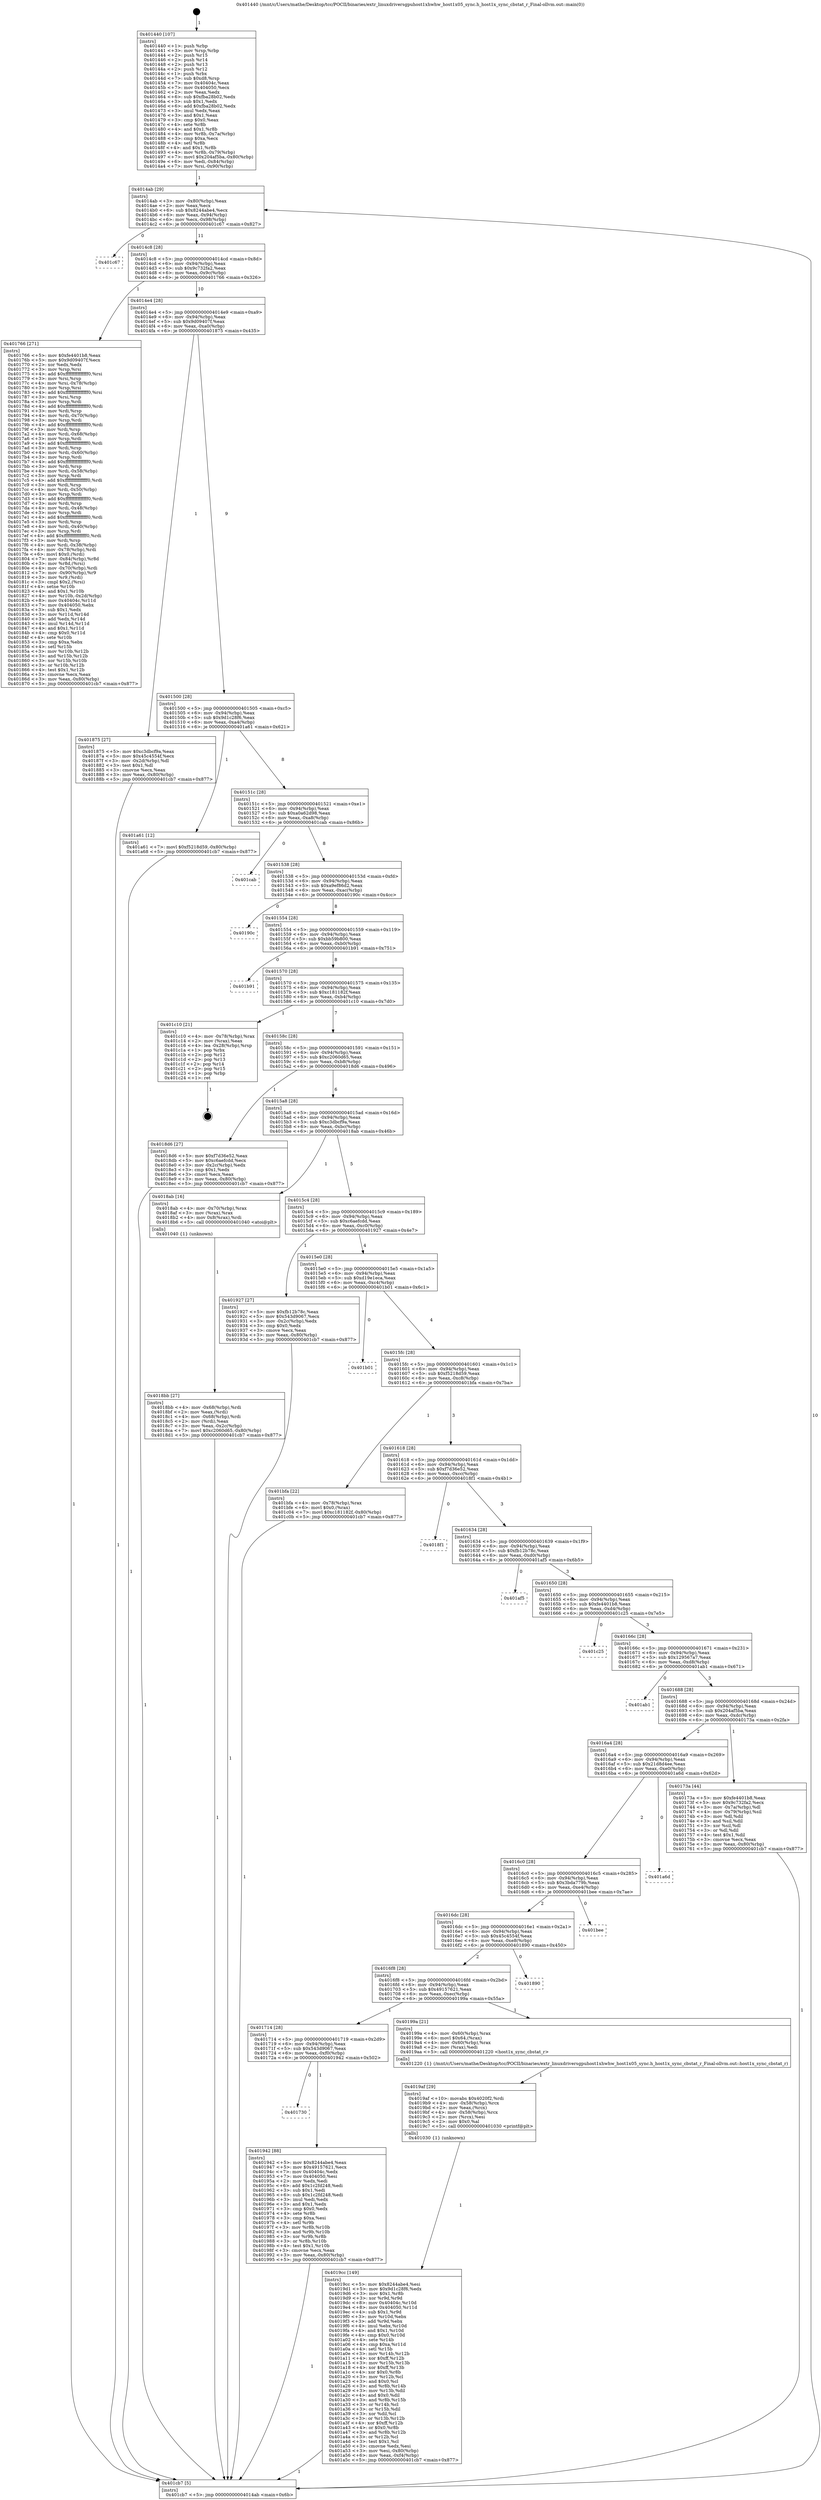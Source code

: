 digraph "0x401440" {
  label = "0x401440 (/mnt/c/Users/mathe/Desktop/tcc/POCII/binaries/extr_linuxdriversgpuhost1xhwhw_host1x05_sync.h_host1x_sync_cbstat_r_Final-ollvm.out::main(0))"
  labelloc = "t"
  node[shape=record]

  Entry [label="",width=0.3,height=0.3,shape=circle,fillcolor=black,style=filled]
  "0x4014ab" [label="{
     0x4014ab [29]\l
     | [instrs]\l
     &nbsp;&nbsp;0x4014ab \<+3\>: mov -0x80(%rbp),%eax\l
     &nbsp;&nbsp;0x4014ae \<+2\>: mov %eax,%ecx\l
     &nbsp;&nbsp;0x4014b0 \<+6\>: sub $0x8244abe4,%ecx\l
     &nbsp;&nbsp;0x4014b6 \<+6\>: mov %eax,-0x94(%rbp)\l
     &nbsp;&nbsp;0x4014bc \<+6\>: mov %ecx,-0x98(%rbp)\l
     &nbsp;&nbsp;0x4014c2 \<+6\>: je 0000000000401c67 \<main+0x827\>\l
  }"]
  "0x401c67" [label="{
     0x401c67\l
  }", style=dashed]
  "0x4014c8" [label="{
     0x4014c8 [28]\l
     | [instrs]\l
     &nbsp;&nbsp;0x4014c8 \<+5\>: jmp 00000000004014cd \<main+0x8d\>\l
     &nbsp;&nbsp;0x4014cd \<+6\>: mov -0x94(%rbp),%eax\l
     &nbsp;&nbsp;0x4014d3 \<+5\>: sub $0x9c732fa2,%eax\l
     &nbsp;&nbsp;0x4014d8 \<+6\>: mov %eax,-0x9c(%rbp)\l
     &nbsp;&nbsp;0x4014de \<+6\>: je 0000000000401766 \<main+0x326\>\l
  }"]
  Exit [label="",width=0.3,height=0.3,shape=circle,fillcolor=black,style=filled,peripheries=2]
  "0x401766" [label="{
     0x401766 [271]\l
     | [instrs]\l
     &nbsp;&nbsp;0x401766 \<+5\>: mov $0xfe4401b8,%eax\l
     &nbsp;&nbsp;0x40176b \<+5\>: mov $0x9d09407f,%ecx\l
     &nbsp;&nbsp;0x401770 \<+2\>: xor %edx,%edx\l
     &nbsp;&nbsp;0x401772 \<+3\>: mov %rsp,%rsi\l
     &nbsp;&nbsp;0x401775 \<+4\>: add $0xfffffffffffffff0,%rsi\l
     &nbsp;&nbsp;0x401779 \<+3\>: mov %rsi,%rsp\l
     &nbsp;&nbsp;0x40177c \<+4\>: mov %rsi,-0x78(%rbp)\l
     &nbsp;&nbsp;0x401780 \<+3\>: mov %rsp,%rsi\l
     &nbsp;&nbsp;0x401783 \<+4\>: add $0xfffffffffffffff0,%rsi\l
     &nbsp;&nbsp;0x401787 \<+3\>: mov %rsi,%rsp\l
     &nbsp;&nbsp;0x40178a \<+3\>: mov %rsp,%rdi\l
     &nbsp;&nbsp;0x40178d \<+4\>: add $0xfffffffffffffff0,%rdi\l
     &nbsp;&nbsp;0x401791 \<+3\>: mov %rdi,%rsp\l
     &nbsp;&nbsp;0x401794 \<+4\>: mov %rdi,-0x70(%rbp)\l
     &nbsp;&nbsp;0x401798 \<+3\>: mov %rsp,%rdi\l
     &nbsp;&nbsp;0x40179b \<+4\>: add $0xfffffffffffffff0,%rdi\l
     &nbsp;&nbsp;0x40179f \<+3\>: mov %rdi,%rsp\l
     &nbsp;&nbsp;0x4017a2 \<+4\>: mov %rdi,-0x68(%rbp)\l
     &nbsp;&nbsp;0x4017a6 \<+3\>: mov %rsp,%rdi\l
     &nbsp;&nbsp;0x4017a9 \<+4\>: add $0xfffffffffffffff0,%rdi\l
     &nbsp;&nbsp;0x4017ad \<+3\>: mov %rdi,%rsp\l
     &nbsp;&nbsp;0x4017b0 \<+4\>: mov %rdi,-0x60(%rbp)\l
     &nbsp;&nbsp;0x4017b4 \<+3\>: mov %rsp,%rdi\l
     &nbsp;&nbsp;0x4017b7 \<+4\>: add $0xfffffffffffffff0,%rdi\l
     &nbsp;&nbsp;0x4017bb \<+3\>: mov %rdi,%rsp\l
     &nbsp;&nbsp;0x4017be \<+4\>: mov %rdi,-0x58(%rbp)\l
     &nbsp;&nbsp;0x4017c2 \<+3\>: mov %rsp,%rdi\l
     &nbsp;&nbsp;0x4017c5 \<+4\>: add $0xfffffffffffffff0,%rdi\l
     &nbsp;&nbsp;0x4017c9 \<+3\>: mov %rdi,%rsp\l
     &nbsp;&nbsp;0x4017cc \<+4\>: mov %rdi,-0x50(%rbp)\l
     &nbsp;&nbsp;0x4017d0 \<+3\>: mov %rsp,%rdi\l
     &nbsp;&nbsp;0x4017d3 \<+4\>: add $0xfffffffffffffff0,%rdi\l
     &nbsp;&nbsp;0x4017d7 \<+3\>: mov %rdi,%rsp\l
     &nbsp;&nbsp;0x4017da \<+4\>: mov %rdi,-0x48(%rbp)\l
     &nbsp;&nbsp;0x4017de \<+3\>: mov %rsp,%rdi\l
     &nbsp;&nbsp;0x4017e1 \<+4\>: add $0xfffffffffffffff0,%rdi\l
     &nbsp;&nbsp;0x4017e5 \<+3\>: mov %rdi,%rsp\l
     &nbsp;&nbsp;0x4017e8 \<+4\>: mov %rdi,-0x40(%rbp)\l
     &nbsp;&nbsp;0x4017ec \<+3\>: mov %rsp,%rdi\l
     &nbsp;&nbsp;0x4017ef \<+4\>: add $0xfffffffffffffff0,%rdi\l
     &nbsp;&nbsp;0x4017f3 \<+3\>: mov %rdi,%rsp\l
     &nbsp;&nbsp;0x4017f6 \<+4\>: mov %rdi,-0x38(%rbp)\l
     &nbsp;&nbsp;0x4017fa \<+4\>: mov -0x78(%rbp),%rdi\l
     &nbsp;&nbsp;0x4017fe \<+6\>: movl $0x0,(%rdi)\l
     &nbsp;&nbsp;0x401804 \<+7\>: mov -0x84(%rbp),%r8d\l
     &nbsp;&nbsp;0x40180b \<+3\>: mov %r8d,(%rsi)\l
     &nbsp;&nbsp;0x40180e \<+4\>: mov -0x70(%rbp),%rdi\l
     &nbsp;&nbsp;0x401812 \<+7\>: mov -0x90(%rbp),%r9\l
     &nbsp;&nbsp;0x401819 \<+3\>: mov %r9,(%rdi)\l
     &nbsp;&nbsp;0x40181c \<+3\>: cmpl $0x2,(%rsi)\l
     &nbsp;&nbsp;0x40181f \<+4\>: setne %r10b\l
     &nbsp;&nbsp;0x401823 \<+4\>: and $0x1,%r10b\l
     &nbsp;&nbsp;0x401827 \<+4\>: mov %r10b,-0x2d(%rbp)\l
     &nbsp;&nbsp;0x40182b \<+8\>: mov 0x40404c,%r11d\l
     &nbsp;&nbsp;0x401833 \<+7\>: mov 0x404050,%ebx\l
     &nbsp;&nbsp;0x40183a \<+3\>: sub $0x1,%edx\l
     &nbsp;&nbsp;0x40183d \<+3\>: mov %r11d,%r14d\l
     &nbsp;&nbsp;0x401840 \<+3\>: add %edx,%r14d\l
     &nbsp;&nbsp;0x401843 \<+4\>: imul %r14d,%r11d\l
     &nbsp;&nbsp;0x401847 \<+4\>: and $0x1,%r11d\l
     &nbsp;&nbsp;0x40184b \<+4\>: cmp $0x0,%r11d\l
     &nbsp;&nbsp;0x40184f \<+4\>: sete %r10b\l
     &nbsp;&nbsp;0x401853 \<+3\>: cmp $0xa,%ebx\l
     &nbsp;&nbsp;0x401856 \<+4\>: setl %r15b\l
     &nbsp;&nbsp;0x40185a \<+3\>: mov %r10b,%r12b\l
     &nbsp;&nbsp;0x40185d \<+3\>: and %r15b,%r12b\l
     &nbsp;&nbsp;0x401860 \<+3\>: xor %r15b,%r10b\l
     &nbsp;&nbsp;0x401863 \<+3\>: or %r10b,%r12b\l
     &nbsp;&nbsp;0x401866 \<+4\>: test $0x1,%r12b\l
     &nbsp;&nbsp;0x40186a \<+3\>: cmovne %ecx,%eax\l
     &nbsp;&nbsp;0x40186d \<+3\>: mov %eax,-0x80(%rbp)\l
     &nbsp;&nbsp;0x401870 \<+5\>: jmp 0000000000401cb7 \<main+0x877\>\l
  }"]
  "0x4014e4" [label="{
     0x4014e4 [28]\l
     | [instrs]\l
     &nbsp;&nbsp;0x4014e4 \<+5\>: jmp 00000000004014e9 \<main+0xa9\>\l
     &nbsp;&nbsp;0x4014e9 \<+6\>: mov -0x94(%rbp),%eax\l
     &nbsp;&nbsp;0x4014ef \<+5\>: sub $0x9d09407f,%eax\l
     &nbsp;&nbsp;0x4014f4 \<+6\>: mov %eax,-0xa0(%rbp)\l
     &nbsp;&nbsp;0x4014fa \<+6\>: je 0000000000401875 \<main+0x435\>\l
  }"]
  "0x4019cc" [label="{
     0x4019cc [149]\l
     | [instrs]\l
     &nbsp;&nbsp;0x4019cc \<+5\>: mov $0x8244abe4,%esi\l
     &nbsp;&nbsp;0x4019d1 \<+5\>: mov $0x9d1c28f6,%edx\l
     &nbsp;&nbsp;0x4019d6 \<+3\>: mov $0x1,%r8b\l
     &nbsp;&nbsp;0x4019d9 \<+3\>: xor %r9d,%r9d\l
     &nbsp;&nbsp;0x4019dc \<+8\>: mov 0x40404c,%r10d\l
     &nbsp;&nbsp;0x4019e4 \<+8\>: mov 0x404050,%r11d\l
     &nbsp;&nbsp;0x4019ec \<+4\>: sub $0x1,%r9d\l
     &nbsp;&nbsp;0x4019f0 \<+3\>: mov %r10d,%ebx\l
     &nbsp;&nbsp;0x4019f3 \<+3\>: add %r9d,%ebx\l
     &nbsp;&nbsp;0x4019f6 \<+4\>: imul %ebx,%r10d\l
     &nbsp;&nbsp;0x4019fa \<+4\>: and $0x1,%r10d\l
     &nbsp;&nbsp;0x4019fe \<+4\>: cmp $0x0,%r10d\l
     &nbsp;&nbsp;0x401a02 \<+4\>: sete %r14b\l
     &nbsp;&nbsp;0x401a06 \<+4\>: cmp $0xa,%r11d\l
     &nbsp;&nbsp;0x401a0a \<+4\>: setl %r15b\l
     &nbsp;&nbsp;0x401a0e \<+3\>: mov %r14b,%r12b\l
     &nbsp;&nbsp;0x401a11 \<+4\>: xor $0xff,%r12b\l
     &nbsp;&nbsp;0x401a15 \<+3\>: mov %r15b,%r13b\l
     &nbsp;&nbsp;0x401a18 \<+4\>: xor $0xff,%r13b\l
     &nbsp;&nbsp;0x401a1c \<+4\>: xor $0x0,%r8b\l
     &nbsp;&nbsp;0x401a20 \<+3\>: mov %r12b,%cl\l
     &nbsp;&nbsp;0x401a23 \<+3\>: and $0x0,%cl\l
     &nbsp;&nbsp;0x401a26 \<+3\>: and %r8b,%r14b\l
     &nbsp;&nbsp;0x401a29 \<+3\>: mov %r13b,%dil\l
     &nbsp;&nbsp;0x401a2c \<+4\>: and $0x0,%dil\l
     &nbsp;&nbsp;0x401a30 \<+3\>: and %r8b,%r15b\l
     &nbsp;&nbsp;0x401a33 \<+3\>: or %r14b,%cl\l
     &nbsp;&nbsp;0x401a36 \<+3\>: or %r15b,%dil\l
     &nbsp;&nbsp;0x401a39 \<+3\>: xor %dil,%cl\l
     &nbsp;&nbsp;0x401a3c \<+3\>: or %r13b,%r12b\l
     &nbsp;&nbsp;0x401a3f \<+4\>: xor $0xff,%r12b\l
     &nbsp;&nbsp;0x401a43 \<+4\>: or $0x0,%r8b\l
     &nbsp;&nbsp;0x401a47 \<+3\>: and %r8b,%r12b\l
     &nbsp;&nbsp;0x401a4a \<+3\>: or %r12b,%cl\l
     &nbsp;&nbsp;0x401a4d \<+3\>: test $0x1,%cl\l
     &nbsp;&nbsp;0x401a50 \<+3\>: cmovne %edx,%esi\l
     &nbsp;&nbsp;0x401a53 \<+3\>: mov %esi,-0x80(%rbp)\l
     &nbsp;&nbsp;0x401a56 \<+6\>: mov %eax,-0xf4(%rbp)\l
     &nbsp;&nbsp;0x401a5c \<+5\>: jmp 0000000000401cb7 \<main+0x877\>\l
  }"]
  "0x401875" [label="{
     0x401875 [27]\l
     | [instrs]\l
     &nbsp;&nbsp;0x401875 \<+5\>: mov $0xc3dbcf9a,%eax\l
     &nbsp;&nbsp;0x40187a \<+5\>: mov $0x45c4554f,%ecx\l
     &nbsp;&nbsp;0x40187f \<+3\>: mov -0x2d(%rbp),%dl\l
     &nbsp;&nbsp;0x401882 \<+3\>: test $0x1,%dl\l
     &nbsp;&nbsp;0x401885 \<+3\>: cmovne %ecx,%eax\l
     &nbsp;&nbsp;0x401888 \<+3\>: mov %eax,-0x80(%rbp)\l
     &nbsp;&nbsp;0x40188b \<+5\>: jmp 0000000000401cb7 \<main+0x877\>\l
  }"]
  "0x401500" [label="{
     0x401500 [28]\l
     | [instrs]\l
     &nbsp;&nbsp;0x401500 \<+5\>: jmp 0000000000401505 \<main+0xc5\>\l
     &nbsp;&nbsp;0x401505 \<+6\>: mov -0x94(%rbp),%eax\l
     &nbsp;&nbsp;0x40150b \<+5\>: sub $0x9d1c28f6,%eax\l
     &nbsp;&nbsp;0x401510 \<+6\>: mov %eax,-0xa4(%rbp)\l
     &nbsp;&nbsp;0x401516 \<+6\>: je 0000000000401a61 \<main+0x621\>\l
  }"]
  "0x4019af" [label="{
     0x4019af [29]\l
     | [instrs]\l
     &nbsp;&nbsp;0x4019af \<+10\>: movabs $0x4020f2,%rdi\l
     &nbsp;&nbsp;0x4019b9 \<+4\>: mov -0x58(%rbp),%rcx\l
     &nbsp;&nbsp;0x4019bd \<+2\>: mov %eax,(%rcx)\l
     &nbsp;&nbsp;0x4019bf \<+4\>: mov -0x58(%rbp),%rcx\l
     &nbsp;&nbsp;0x4019c3 \<+2\>: mov (%rcx),%esi\l
     &nbsp;&nbsp;0x4019c5 \<+2\>: mov $0x0,%al\l
     &nbsp;&nbsp;0x4019c7 \<+5\>: call 0000000000401030 \<printf@plt\>\l
     | [calls]\l
     &nbsp;&nbsp;0x401030 \{1\} (unknown)\l
  }"]
  "0x401a61" [label="{
     0x401a61 [12]\l
     | [instrs]\l
     &nbsp;&nbsp;0x401a61 \<+7\>: movl $0xf5218d59,-0x80(%rbp)\l
     &nbsp;&nbsp;0x401a68 \<+5\>: jmp 0000000000401cb7 \<main+0x877\>\l
  }"]
  "0x40151c" [label="{
     0x40151c [28]\l
     | [instrs]\l
     &nbsp;&nbsp;0x40151c \<+5\>: jmp 0000000000401521 \<main+0xe1\>\l
     &nbsp;&nbsp;0x401521 \<+6\>: mov -0x94(%rbp),%eax\l
     &nbsp;&nbsp;0x401527 \<+5\>: sub $0xa0a62d98,%eax\l
     &nbsp;&nbsp;0x40152c \<+6\>: mov %eax,-0xa8(%rbp)\l
     &nbsp;&nbsp;0x401532 \<+6\>: je 0000000000401cab \<main+0x86b\>\l
  }"]
  "0x401730" [label="{
     0x401730\l
  }", style=dashed]
  "0x401cab" [label="{
     0x401cab\l
  }", style=dashed]
  "0x401538" [label="{
     0x401538 [28]\l
     | [instrs]\l
     &nbsp;&nbsp;0x401538 \<+5\>: jmp 000000000040153d \<main+0xfd\>\l
     &nbsp;&nbsp;0x40153d \<+6\>: mov -0x94(%rbp),%eax\l
     &nbsp;&nbsp;0x401543 \<+5\>: sub $0xa9ef86d2,%eax\l
     &nbsp;&nbsp;0x401548 \<+6\>: mov %eax,-0xac(%rbp)\l
     &nbsp;&nbsp;0x40154e \<+6\>: je 000000000040190c \<main+0x4cc\>\l
  }"]
  "0x401942" [label="{
     0x401942 [88]\l
     | [instrs]\l
     &nbsp;&nbsp;0x401942 \<+5\>: mov $0x8244abe4,%eax\l
     &nbsp;&nbsp;0x401947 \<+5\>: mov $0x49157621,%ecx\l
     &nbsp;&nbsp;0x40194c \<+7\>: mov 0x40404c,%edx\l
     &nbsp;&nbsp;0x401953 \<+7\>: mov 0x404050,%esi\l
     &nbsp;&nbsp;0x40195a \<+2\>: mov %edx,%edi\l
     &nbsp;&nbsp;0x40195c \<+6\>: add $0x1c2fd248,%edi\l
     &nbsp;&nbsp;0x401962 \<+3\>: sub $0x1,%edi\l
     &nbsp;&nbsp;0x401965 \<+6\>: sub $0x1c2fd248,%edi\l
     &nbsp;&nbsp;0x40196b \<+3\>: imul %edi,%edx\l
     &nbsp;&nbsp;0x40196e \<+3\>: and $0x1,%edx\l
     &nbsp;&nbsp;0x401971 \<+3\>: cmp $0x0,%edx\l
     &nbsp;&nbsp;0x401974 \<+4\>: sete %r8b\l
     &nbsp;&nbsp;0x401978 \<+3\>: cmp $0xa,%esi\l
     &nbsp;&nbsp;0x40197b \<+4\>: setl %r9b\l
     &nbsp;&nbsp;0x40197f \<+3\>: mov %r8b,%r10b\l
     &nbsp;&nbsp;0x401982 \<+3\>: and %r9b,%r10b\l
     &nbsp;&nbsp;0x401985 \<+3\>: xor %r9b,%r8b\l
     &nbsp;&nbsp;0x401988 \<+3\>: or %r8b,%r10b\l
     &nbsp;&nbsp;0x40198b \<+4\>: test $0x1,%r10b\l
     &nbsp;&nbsp;0x40198f \<+3\>: cmovne %ecx,%eax\l
     &nbsp;&nbsp;0x401992 \<+3\>: mov %eax,-0x80(%rbp)\l
     &nbsp;&nbsp;0x401995 \<+5\>: jmp 0000000000401cb7 \<main+0x877\>\l
  }"]
  "0x40190c" [label="{
     0x40190c\l
  }", style=dashed]
  "0x401554" [label="{
     0x401554 [28]\l
     | [instrs]\l
     &nbsp;&nbsp;0x401554 \<+5\>: jmp 0000000000401559 \<main+0x119\>\l
     &nbsp;&nbsp;0x401559 \<+6\>: mov -0x94(%rbp),%eax\l
     &nbsp;&nbsp;0x40155f \<+5\>: sub $0xbb59b800,%eax\l
     &nbsp;&nbsp;0x401564 \<+6\>: mov %eax,-0xb0(%rbp)\l
     &nbsp;&nbsp;0x40156a \<+6\>: je 0000000000401b91 \<main+0x751\>\l
  }"]
  "0x401714" [label="{
     0x401714 [28]\l
     | [instrs]\l
     &nbsp;&nbsp;0x401714 \<+5\>: jmp 0000000000401719 \<main+0x2d9\>\l
     &nbsp;&nbsp;0x401719 \<+6\>: mov -0x94(%rbp),%eax\l
     &nbsp;&nbsp;0x40171f \<+5\>: sub $0x543d9067,%eax\l
     &nbsp;&nbsp;0x401724 \<+6\>: mov %eax,-0xf0(%rbp)\l
     &nbsp;&nbsp;0x40172a \<+6\>: je 0000000000401942 \<main+0x502\>\l
  }"]
  "0x401b91" [label="{
     0x401b91\l
  }", style=dashed]
  "0x401570" [label="{
     0x401570 [28]\l
     | [instrs]\l
     &nbsp;&nbsp;0x401570 \<+5\>: jmp 0000000000401575 \<main+0x135\>\l
     &nbsp;&nbsp;0x401575 \<+6\>: mov -0x94(%rbp),%eax\l
     &nbsp;&nbsp;0x40157b \<+5\>: sub $0xc181182f,%eax\l
     &nbsp;&nbsp;0x401580 \<+6\>: mov %eax,-0xb4(%rbp)\l
     &nbsp;&nbsp;0x401586 \<+6\>: je 0000000000401c10 \<main+0x7d0\>\l
  }"]
  "0x40199a" [label="{
     0x40199a [21]\l
     | [instrs]\l
     &nbsp;&nbsp;0x40199a \<+4\>: mov -0x60(%rbp),%rax\l
     &nbsp;&nbsp;0x40199e \<+6\>: movl $0x64,(%rax)\l
     &nbsp;&nbsp;0x4019a4 \<+4\>: mov -0x60(%rbp),%rax\l
     &nbsp;&nbsp;0x4019a8 \<+2\>: mov (%rax),%edi\l
     &nbsp;&nbsp;0x4019aa \<+5\>: call 0000000000401220 \<host1x_sync_cbstat_r\>\l
     | [calls]\l
     &nbsp;&nbsp;0x401220 \{1\} (/mnt/c/Users/mathe/Desktop/tcc/POCII/binaries/extr_linuxdriversgpuhost1xhwhw_host1x05_sync.h_host1x_sync_cbstat_r_Final-ollvm.out::host1x_sync_cbstat_r)\l
  }"]
  "0x401c10" [label="{
     0x401c10 [21]\l
     | [instrs]\l
     &nbsp;&nbsp;0x401c10 \<+4\>: mov -0x78(%rbp),%rax\l
     &nbsp;&nbsp;0x401c14 \<+2\>: mov (%rax),%eax\l
     &nbsp;&nbsp;0x401c16 \<+4\>: lea -0x28(%rbp),%rsp\l
     &nbsp;&nbsp;0x401c1a \<+1\>: pop %rbx\l
     &nbsp;&nbsp;0x401c1b \<+2\>: pop %r12\l
     &nbsp;&nbsp;0x401c1d \<+2\>: pop %r13\l
     &nbsp;&nbsp;0x401c1f \<+2\>: pop %r14\l
     &nbsp;&nbsp;0x401c21 \<+2\>: pop %r15\l
     &nbsp;&nbsp;0x401c23 \<+1\>: pop %rbp\l
     &nbsp;&nbsp;0x401c24 \<+1\>: ret\l
  }"]
  "0x40158c" [label="{
     0x40158c [28]\l
     | [instrs]\l
     &nbsp;&nbsp;0x40158c \<+5\>: jmp 0000000000401591 \<main+0x151\>\l
     &nbsp;&nbsp;0x401591 \<+6\>: mov -0x94(%rbp),%eax\l
     &nbsp;&nbsp;0x401597 \<+5\>: sub $0xc2060d65,%eax\l
     &nbsp;&nbsp;0x40159c \<+6\>: mov %eax,-0xb8(%rbp)\l
     &nbsp;&nbsp;0x4015a2 \<+6\>: je 00000000004018d6 \<main+0x496\>\l
  }"]
  "0x4016f8" [label="{
     0x4016f8 [28]\l
     | [instrs]\l
     &nbsp;&nbsp;0x4016f8 \<+5\>: jmp 00000000004016fd \<main+0x2bd\>\l
     &nbsp;&nbsp;0x4016fd \<+6\>: mov -0x94(%rbp),%eax\l
     &nbsp;&nbsp;0x401703 \<+5\>: sub $0x49157621,%eax\l
     &nbsp;&nbsp;0x401708 \<+6\>: mov %eax,-0xec(%rbp)\l
     &nbsp;&nbsp;0x40170e \<+6\>: je 000000000040199a \<main+0x55a\>\l
  }"]
  "0x4018d6" [label="{
     0x4018d6 [27]\l
     | [instrs]\l
     &nbsp;&nbsp;0x4018d6 \<+5\>: mov $0xf7d36e52,%eax\l
     &nbsp;&nbsp;0x4018db \<+5\>: mov $0xc6aefcdd,%ecx\l
     &nbsp;&nbsp;0x4018e0 \<+3\>: mov -0x2c(%rbp),%edx\l
     &nbsp;&nbsp;0x4018e3 \<+3\>: cmp $0x1,%edx\l
     &nbsp;&nbsp;0x4018e6 \<+3\>: cmovl %ecx,%eax\l
     &nbsp;&nbsp;0x4018e9 \<+3\>: mov %eax,-0x80(%rbp)\l
     &nbsp;&nbsp;0x4018ec \<+5\>: jmp 0000000000401cb7 \<main+0x877\>\l
  }"]
  "0x4015a8" [label="{
     0x4015a8 [28]\l
     | [instrs]\l
     &nbsp;&nbsp;0x4015a8 \<+5\>: jmp 00000000004015ad \<main+0x16d\>\l
     &nbsp;&nbsp;0x4015ad \<+6\>: mov -0x94(%rbp),%eax\l
     &nbsp;&nbsp;0x4015b3 \<+5\>: sub $0xc3dbcf9a,%eax\l
     &nbsp;&nbsp;0x4015b8 \<+6\>: mov %eax,-0xbc(%rbp)\l
     &nbsp;&nbsp;0x4015be \<+6\>: je 00000000004018ab \<main+0x46b\>\l
  }"]
  "0x401890" [label="{
     0x401890\l
  }", style=dashed]
  "0x4018ab" [label="{
     0x4018ab [16]\l
     | [instrs]\l
     &nbsp;&nbsp;0x4018ab \<+4\>: mov -0x70(%rbp),%rax\l
     &nbsp;&nbsp;0x4018af \<+3\>: mov (%rax),%rax\l
     &nbsp;&nbsp;0x4018b2 \<+4\>: mov 0x8(%rax),%rdi\l
     &nbsp;&nbsp;0x4018b6 \<+5\>: call 0000000000401040 \<atoi@plt\>\l
     | [calls]\l
     &nbsp;&nbsp;0x401040 \{1\} (unknown)\l
  }"]
  "0x4015c4" [label="{
     0x4015c4 [28]\l
     | [instrs]\l
     &nbsp;&nbsp;0x4015c4 \<+5\>: jmp 00000000004015c9 \<main+0x189\>\l
     &nbsp;&nbsp;0x4015c9 \<+6\>: mov -0x94(%rbp),%eax\l
     &nbsp;&nbsp;0x4015cf \<+5\>: sub $0xc6aefcdd,%eax\l
     &nbsp;&nbsp;0x4015d4 \<+6\>: mov %eax,-0xc0(%rbp)\l
     &nbsp;&nbsp;0x4015da \<+6\>: je 0000000000401927 \<main+0x4e7\>\l
  }"]
  "0x4016dc" [label="{
     0x4016dc [28]\l
     | [instrs]\l
     &nbsp;&nbsp;0x4016dc \<+5\>: jmp 00000000004016e1 \<main+0x2a1\>\l
     &nbsp;&nbsp;0x4016e1 \<+6\>: mov -0x94(%rbp),%eax\l
     &nbsp;&nbsp;0x4016e7 \<+5\>: sub $0x45c4554f,%eax\l
     &nbsp;&nbsp;0x4016ec \<+6\>: mov %eax,-0xe8(%rbp)\l
     &nbsp;&nbsp;0x4016f2 \<+6\>: je 0000000000401890 \<main+0x450\>\l
  }"]
  "0x401927" [label="{
     0x401927 [27]\l
     | [instrs]\l
     &nbsp;&nbsp;0x401927 \<+5\>: mov $0xfb12b78c,%eax\l
     &nbsp;&nbsp;0x40192c \<+5\>: mov $0x543d9067,%ecx\l
     &nbsp;&nbsp;0x401931 \<+3\>: mov -0x2c(%rbp),%edx\l
     &nbsp;&nbsp;0x401934 \<+3\>: cmp $0x0,%edx\l
     &nbsp;&nbsp;0x401937 \<+3\>: cmove %ecx,%eax\l
     &nbsp;&nbsp;0x40193a \<+3\>: mov %eax,-0x80(%rbp)\l
     &nbsp;&nbsp;0x40193d \<+5\>: jmp 0000000000401cb7 \<main+0x877\>\l
  }"]
  "0x4015e0" [label="{
     0x4015e0 [28]\l
     | [instrs]\l
     &nbsp;&nbsp;0x4015e0 \<+5\>: jmp 00000000004015e5 \<main+0x1a5\>\l
     &nbsp;&nbsp;0x4015e5 \<+6\>: mov -0x94(%rbp),%eax\l
     &nbsp;&nbsp;0x4015eb \<+5\>: sub $0xd19e1eca,%eax\l
     &nbsp;&nbsp;0x4015f0 \<+6\>: mov %eax,-0xc4(%rbp)\l
     &nbsp;&nbsp;0x4015f6 \<+6\>: je 0000000000401b01 \<main+0x6c1\>\l
  }"]
  "0x401bee" [label="{
     0x401bee\l
  }", style=dashed]
  "0x401b01" [label="{
     0x401b01\l
  }", style=dashed]
  "0x4015fc" [label="{
     0x4015fc [28]\l
     | [instrs]\l
     &nbsp;&nbsp;0x4015fc \<+5\>: jmp 0000000000401601 \<main+0x1c1\>\l
     &nbsp;&nbsp;0x401601 \<+6\>: mov -0x94(%rbp),%eax\l
     &nbsp;&nbsp;0x401607 \<+5\>: sub $0xf5218d59,%eax\l
     &nbsp;&nbsp;0x40160c \<+6\>: mov %eax,-0xc8(%rbp)\l
     &nbsp;&nbsp;0x401612 \<+6\>: je 0000000000401bfa \<main+0x7ba\>\l
  }"]
  "0x4016c0" [label="{
     0x4016c0 [28]\l
     | [instrs]\l
     &nbsp;&nbsp;0x4016c0 \<+5\>: jmp 00000000004016c5 \<main+0x285\>\l
     &nbsp;&nbsp;0x4016c5 \<+6\>: mov -0x94(%rbp),%eax\l
     &nbsp;&nbsp;0x4016cb \<+5\>: sub $0x3bda779b,%eax\l
     &nbsp;&nbsp;0x4016d0 \<+6\>: mov %eax,-0xe4(%rbp)\l
     &nbsp;&nbsp;0x4016d6 \<+6\>: je 0000000000401bee \<main+0x7ae\>\l
  }"]
  "0x401bfa" [label="{
     0x401bfa [22]\l
     | [instrs]\l
     &nbsp;&nbsp;0x401bfa \<+4\>: mov -0x78(%rbp),%rax\l
     &nbsp;&nbsp;0x401bfe \<+6\>: movl $0x0,(%rax)\l
     &nbsp;&nbsp;0x401c04 \<+7\>: movl $0xc181182f,-0x80(%rbp)\l
     &nbsp;&nbsp;0x401c0b \<+5\>: jmp 0000000000401cb7 \<main+0x877\>\l
  }"]
  "0x401618" [label="{
     0x401618 [28]\l
     | [instrs]\l
     &nbsp;&nbsp;0x401618 \<+5\>: jmp 000000000040161d \<main+0x1dd\>\l
     &nbsp;&nbsp;0x40161d \<+6\>: mov -0x94(%rbp),%eax\l
     &nbsp;&nbsp;0x401623 \<+5\>: sub $0xf7d36e52,%eax\l
     &nbsp;&nbsp;0x401628 \<+6\>: mov %eax,-0xcc(%rbp)\l
     &nbsp;&nbsp;0x40162e \<+6\>: je 00000000004018f1 \<main+0x4b1\>\l
  }"]
  "0x401a6d" [label="{
     0x401a6d\l
  }", style=dashed]
  "0x4018f1" [label="{
     0x4018f1\l
  }", style=dashed]
  "0x401634" [label="{
     0x401634 [28]\l
     | [instrs]\l
     &nbsp;&nbsp;0x401634 \<+5\>: jmp 0000000000401639 \<main+0x1f9\>\l
     &nbsp;&nbsp;0x401639 \<+6\>: mov -0x94(%rbp),%eax\l
     &nbsp;&nbsp;0x40163f \<+5\>: sub $0xfb12b78c,%eax\l
     &nbsp;&nbsp;0x401644 \<+6\>: mov %eax,-0xd0(%rbp)\l
     &nbsp;&nbsp;0x40164a \<+6\>: je 0000000000401af5 \<main+0x6b5\>\l
  }"]
  "0x4018bb" [label="{
     0x4018bb [27]\l
     | [instrs]\l
     &nbsp;&nbsp;0x4018bb \<+4\>: mov -0x68(%rbp),%rdi\l
     &nbsp;&nbsp;0x4018bf \<+2\>: mov %eax,(%rdi)\l
     &nbsp;&nbsp;0x4018c1 \<+4\>: mov -0x68(%rbp),%rdi\l
     &nbsp;&nbsp;0x4018c5 \<+2\>: mov (%rdi),%eax\l
     &nbsp;&nbsp;0x4018c7 \<+3\>: mov %eax,-0x2c(%rbp)\l
     &nbsp;&nbsp;0x4018ca \<+7\>: movl $0xc2060d65,-0x80(%rbp)\l
     &nbsp;&nbsp;0x4018d1 \<+5\>: jmp 0000000000401cb7 \<main+0x877\>\l
  }"]
  "0x401af5" [label="{
     0x401af5\l
  }", style=dashed]
  "0x401650" [label="{
     0x401650 [28]\l
     | [instrs]\l
     &nbsp;&nbsp;0x401650 \<+5\>: jmp 0000000000401655 \<main+0x215\>\l
     &nbsp;&nbsp;0x401655 \<+6\>: mov -0x94(%rbp),%eax\l
     &nbsp;&nbsp;0x40165b \<+5\>: sub $0xfe4401b8,%eax\l
     &nbsp;&nbsp;0x401660 \<+6\>: mov %eax,-0xd4(%rbp)\l
     &nbsp;&nbsp;0x401666 \<+6\>: je 0000000000401c25 \<main+0x7e5\>\l
  }"]
  "0x401440" [label="{
     0x401440 [107]\l
     | [instrs]\l
     &nbsp;&nbsp;0x401440 \<+1\>: push %rbp\l
     &nbsp;&nbsp;0x401441 \<+3\>: mov %rsp,%rbp\l
     &nbsp;&nbsp;0x401444 \<+2\>: push %r15\l
     &nbsp;&nbsp;0x401446 \<+2\>: push %r14\l
     &nbsp;&nbsp;0x401448 \<+2\>: push %r13\l
     &nbsp;&nbsp;0x40144a \<+2\>: push %r12\l
     &nbsp;&nbsp;0x40144c \<+1\>: push %rbx\l
     &nbsp;&nbsp;0x40144d \<+7\>: sub $0xd8,%rsp\l
     &nbsp;&nbsp;0x401454 \<+7\>: mov 0x40404c,%eax\l
     &nbsp;&nbsp;0x40145b \<+7\>: mov 0x404050,%ecx\l
     &nbsp;&nbsp;0x401462 \<+2\>: mov %eax,%edx\l
     &nbsp;&nbsp;0x401464 \<+6\>: sub $0xfba28b02,%edx\l
     &nbsp;&nbsp;0x40146a \<+3\>: sub $0x1,%edx\l
     &nbsp;&nbsp;0x40146d \<+6\>: add $0xfba28b02,%edx\l
     &nbsp;&nbsp;0x401473 \<+3\>: imul %edx,%eax\l
     &nbsp;&nbsp;0x401476 \<+3\>: and $0x1,%eax\l
     &nbsp;&nbsp;0x401479 \<+3\>: cmp $0x0,%eax\l
     &nbsp;&nbsp;0x40147c \<+4\>: sete %r8b\l
     &nbsp;&nbsp;0x401480 \<+4\>: and $0x1,%r8b\l
     &nbsp;&nbsp;0x401484 \<+4\>: mov %r8b,-0x7a(%rbp)\l
     &nbsp;&nbsp;0x401488 \<+3\>: cmp $0xa,%ecx\l
     &nbsp;&nbsp;0x40148b \<+4\>: setl %r8b\l
     &nbsp;&nbsp;0x40148f \<+4\>: and $0x1,%r8b\l
     &nbsp;&nbsp;0x401493 \<+4\>: mov %r8b,-0x79(%rbp)\l
     &nbsp;&nbsp;0x401497 \<+7\>: movl $0x204af5ba,-0x80(%rbp)\l
     &nbsp;&nbsp;0x40149e \<+6\>: mov %edi,-0x84(%rbp)\l
     &nbsp;&nbsp;0x4014a4 \<+7\>: mov %rsi,-0x90(%rbp)\l
  }"]
  "0x401c25" [label="{
     0x401c25\l
  }", style=dashed]
  "0x40166c" [label="{
     0x40166c [28]\l
     | [instrs]\l
     &nbsp;&nbsp;0x40166c \<+5\>: jmp 0000000000401671 \<main+0x231\>\l
     &nbsp;&nbsp;0x401671 \<+6\>: mov -0x94(%rbp),%eax\l
     &nbsp;&nbsp;0x401677 \<+5\>: sub $0x129567a7,%eax\l
     &nbsp;&nbsp;0x40167c \<+6\>: mov %eax,-0xd8(%rbp)\l
     &nbsp;&nbsp;0x401682 \<+6\>: je 0000000000401ab1 \<main+0x671\>\l
  }"]
  "0x401cb7" [label="{
     0x401cb7 [5]\l
     | [instrs]\l
     &nbsp;&nbsp;0x401cb7 \<+5\>: jmp 00000000004014ab \<main+0x6b\>\l
  }"]
  "0x401ab1" [label="{
     0x401ab1\l
  }", style=dashed]
  "0x401688" [label="{
     0x401688 [28]\l
     | [instrs]\l
     &nbsp;&nbsp;0x401688 \<+5\>: jmp 000000000040168d \<main+0x24d\>\l
     &nbsp;&nbsp;0x40168d \<+6\>: mov -0x94(%rbp),%eax\l
     &nbsp;&nbsp;0x401693 \<+5\>: sub $0x204af5ba,%eax\l
     &nbsp;&nbsp;0x401698 \<+6\>: mov %eax,-0xdc(%rbp)\l
     &nbsp;&nbsp;0x40169e \<+6\>: je 000000000040173a \<main+0x2fa\>\l
  }"]
  "0x4016a4" [label="{
     0x4016a4 [28]\l
     | [instrs]\l
     &nbsp;&nbsp;0x4016a4 \<+5\>: jmp 00000000004016a9 \<main+0x269\>\l
     &nbsp;&nbsp;0x4016a9 \<+6\>: mov -0x94(%rbp),%eax\l
     &nbsp;&nbsp;0x4016af \<+5\>: sub $0x21d8d4ee,%eax\l
     &nbsp;&nbsp;0x4016b4 \<+6\>: mov %eax,-0xe0(%rbp)\l
     &nbsp;&nbsp;0x4016ba \<+6\>: je 0000000000401a6d \<main+0x62d\>\l
  }"]
  "0x40173a" [label="{
     0x40173a [44]\l
     | [instrs]\l
     &nbsp;&nbsp;0x40173a \<+5\>: mov $0xfe4401b8,%eax\l
     &nbsp;&nbsp;0x40173f \<+5\>: mov $0x9c732fa2,%ecx\l
     &nbsp;&nbsp;0x401744 \<+3\>: mov -0x7a(%rbp),%dl\l
     &nbsp;&nbsp;0x401747 \<+4\>: mov -0x79(%rbp),%sil\l
     &nbsp;&nbsp;0x40174b \<+3\>: mov %dl,%dil\l
     &nbsp;&nbsp;0x40174e \<+3\>: and %sil,%dil\l
     &nbsp;&nbsp;0x401751 \<+3\>: xor %sil,%dl\l
     &nbsp;&nbsp;0x401754 \<+3\>: or %dl,%dil\l
     &nbsp;&nbsp;0x401757 \<+4\>: test $0x1,%dil\l
     &nbsp;&nbsp;0x40175b \<+3\>: cmovne %ecx,%eax\l
     &nbsp;&nbsp;0x40175e \<+3\>: mov %eax,-0x80(%rbp)\l
     &nbsp;&nbsp;0x401761 \<+5\>: jmp 0000000000401cb7 \<main+0x877\>\l
  }"]
  Entry -> "0x401440" [label=" 1"]
  "0x4014ab" -> "0x401c67" [label=" 0"]
  "0x4014ab" -> "0x4014c8" [label=" 11"]
  "0x401c10" -> Exit [label=" 1"]
  "0x4014c8" -> "0x401766" [label=" 1"]
  "0x4014c8" -> "0x4014e4" [label=" 10"]
  "0x401bfa" -> "0x401cb7" [label=" 1"]
  "0x4014e4" -> "0x401875" [label=" 1"]
  "0x4014e4" -> "0x401500" [label=" 9"]
  "0x401a61" -> "0x401cb7" [label=" 1"]
  "0x401500" -> "0x401a61" [label=" 1"]
  "0x401500" -> "0x40151c" [label=" 8"]
  "0x4019cc" -> "0x401cb7" [label=" 1"]
  "0x40151c" -> "0x401cab" [label=" 0"]
  "0x40151c" -> "0x401538" [label=" 8"]
  "0x4019af" -> "0x4019cc" [label=" 1"]
  "0x401538" -> "0x40190c" [label=" 0"]
  "0x401538" -> "0x401554" [label=" 8"]
  "0x40199a" -> "0x4019af" [label=" 1"]
  "0x401554" -> "0x401b91" [label=" 0"]
  "0x401554" -> "0x401570" [label=" 8"]
  "0x401714" -> "0x401730" [label=" 0"]
  "0x401570" -> "0x401c10" [label=" 1"]
  "0x401570" -> "0x40158c" [label=" 7"]
  "0x401714" -> "0x401942" [label=" 1"]
  "0x40158c" -> "0x4018d6" [label=" 1"]
  "0x40158c" -> "0x4015a8" [label=" 6"]
  "0x4016f8" -> "0x401714" [label=" 1"]
  "0x4015a8" -> "0x4018ab" [label=" 1"]
  "0x4015a8" -> "0x4015c4" [label=" 5"]
  "0x4016f8" -> "0x40199a" [label=" 1"]
  "0x4015c4" -> "0x401927" [label=" 1"]
  "0x4015c4" -> "0x4015e0" [label=" 4"]
  "0x4016dc" -> "0x4016f8" [label=" 2"]
  "0x4015e0" -> "0x401b01" [label=" 0"]
  "0x4015e0" -> "0x4015fc" [label=" 4"]
  "0x4016dc" -> "0x401890" [label=" 0"]
  "0x4015fc" -> "0x401bfa" [label=" 1"]
  "0x4015fc" -> "0x401618" [label=" 3"]
  "0x4016c0" -> "0x4016dc" [label=" 2"]
  "0x401618" -> "0x4018f1" [label=" 0"]
  "0x401618" -> "0x401634" [label=" 3"]
  "0x4016c0" -> "0x401bee" [label=" 0"]
  "0x401634" -> "0x401af5" [label=" 0"]
  "0x401634" -> "0x401650" [label=" 3"]
  "0x4016a4" -> "0x4016c0" [label=" 2"]
  "0x401650" -> "0x401c25" [label=" 0"]
  "0x401650" -> "0x40166c" [label=" 3"]
  "0x401942" -> "0x401cb7" [label=" 1"]
  "0x40166c" -> "0x401ab1" [label=" 0"]
  "0x40166c" -> "0x401688" [label=" 3"]
  "0x401927" -> "0x401cb7" [label=" 1"]
  "0x401688" -> "0x40173a" [label=" 1"]
  "0x401688" -> "0x4016a4" [label=" 2"]
  "0x40173a" -> "0x401cb7" [label=" 1"]
  "0x401440" -> "0x4014ab" [label=" 1"]
  "0x401cb7" -> "0x4014ab" [label=" 10"]
  "0x4016a4" -> "0x401a6d" [label=" 0"]
  "0x401766" -> "0x401cb7" [label=" 1"]
  "0x401875" -> "0x401cb7" [label=" 1"]
  "0x4018ab" -> "0x4018bb" [label=" 1"]
  "0x4018bb" -> "0x401cb7" [label=" 1"]
  "0x4018d6" -> "0x401cb7" [label=" 1"]
}
